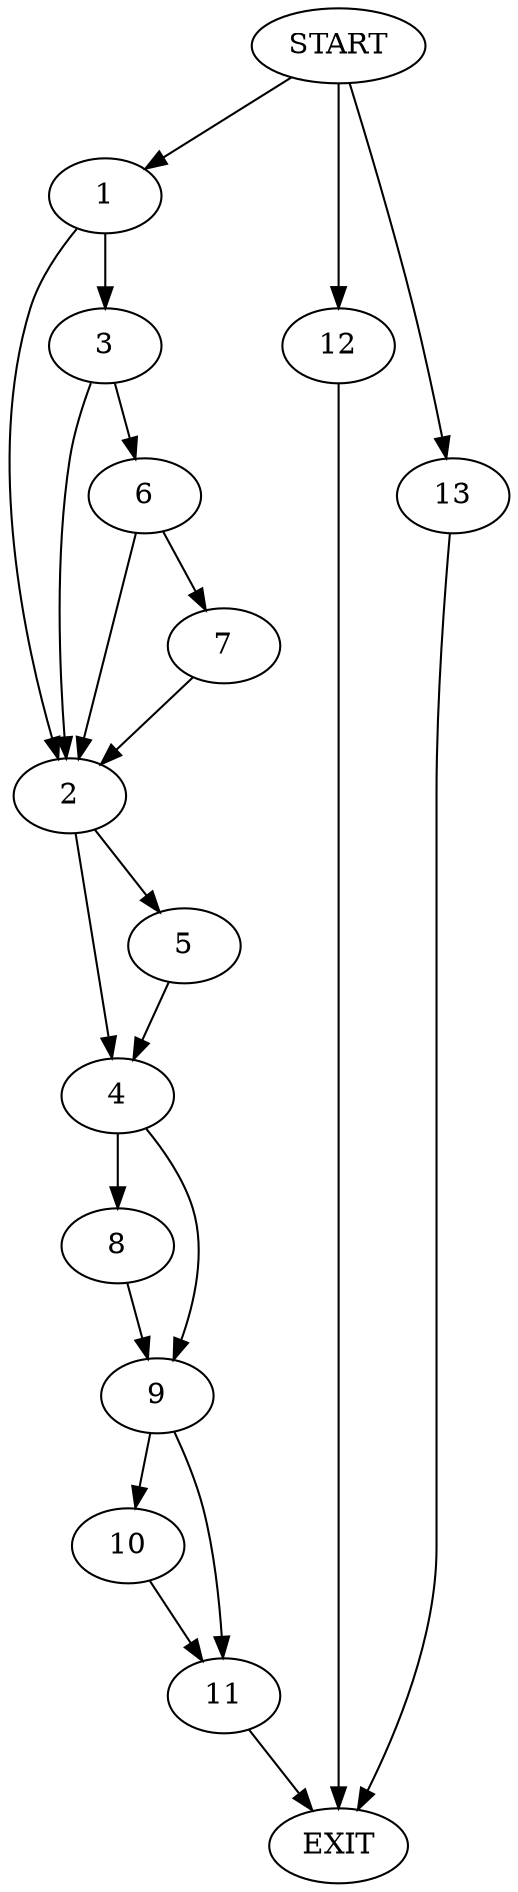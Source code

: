 digraph {
0 [label="START"]
14 [label="EXIT"]
0 -> 1
1 -> 2
1 -> 3
2 -> 4
2 -> 5
3 -> 2
3 -> 6
6 -> 7
6 -> 2
7 -> 2
5 -> 4
4 -> 8
4 -> 9
9 -> 10
9 -> 11
8 -> 9
10 -> 11
11 -> 14
0 -> 12
12 -> 14
0 -> 13
13 -> 14
}
